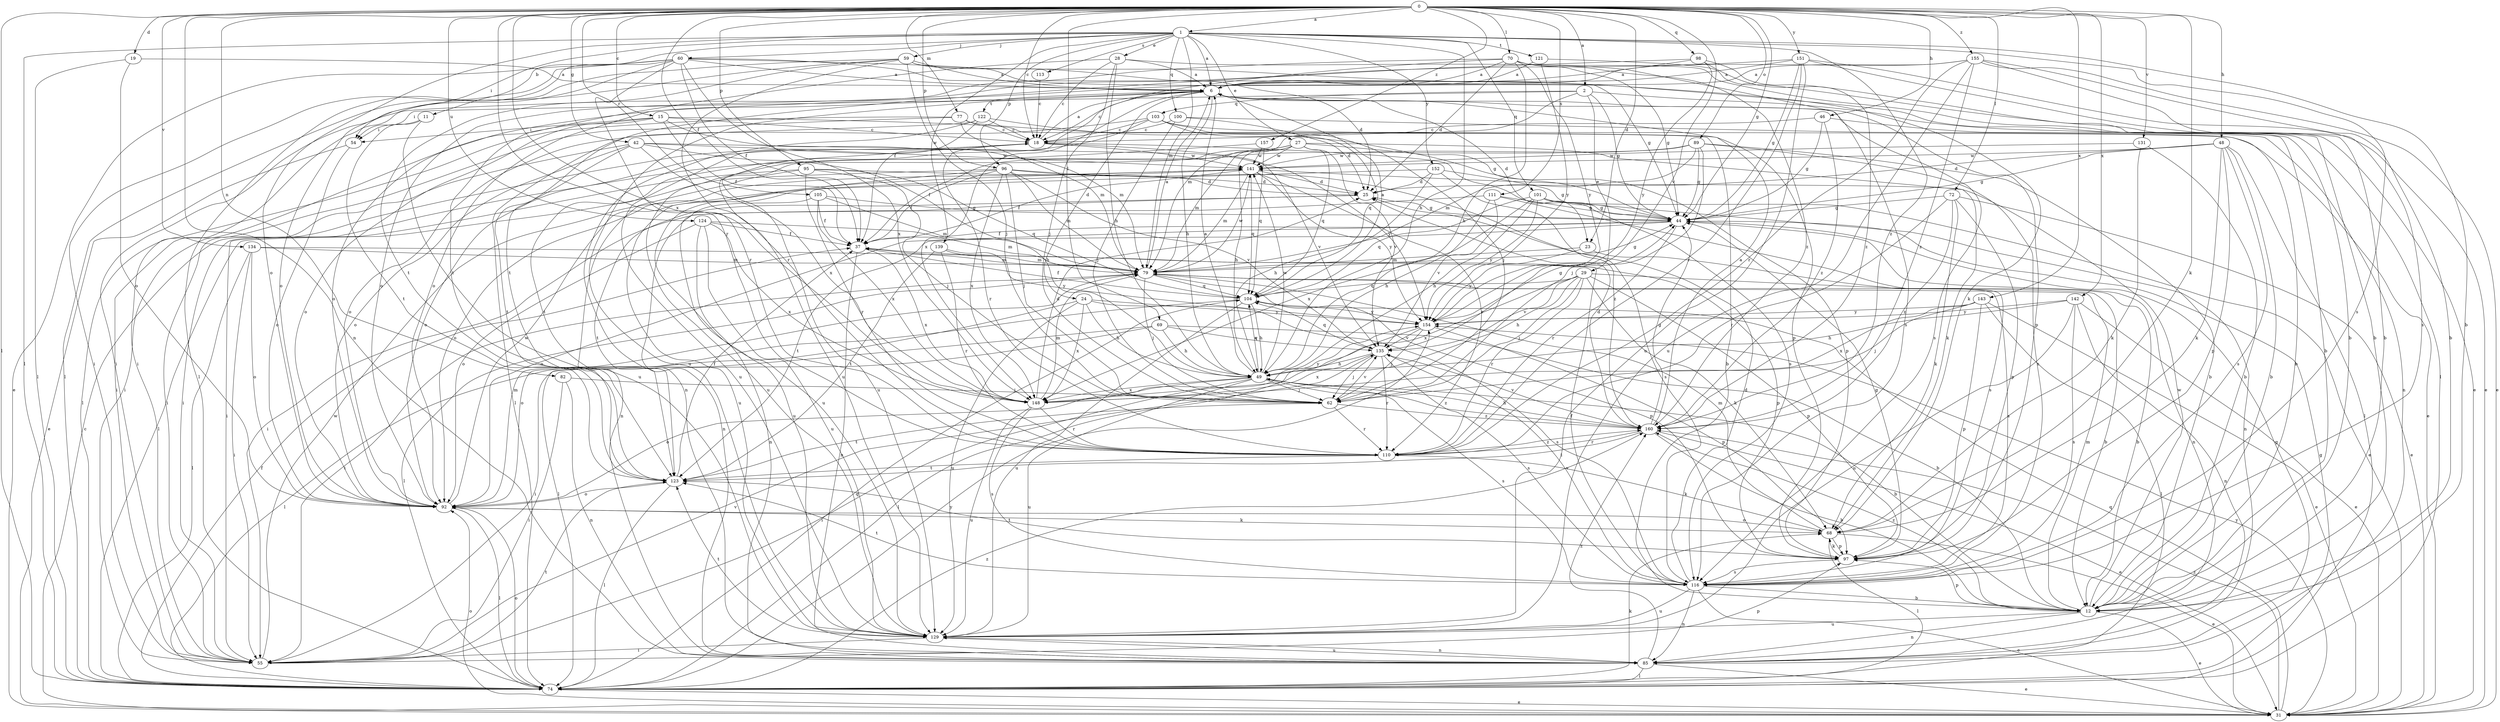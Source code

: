 strict digraph  {
0;
1;
2;
6;
11;
12;
15;
18;
19;
23;
24;
25;
27;
28;
29;
31;
37;
42;
44;
46;
48;
49;
54;
55;
59;
60;
62;
68;
69;
70;
72;
74;
77;
79;
82;
85;
89;
92;
95;
96;
97;
98;
100;
101;
103;
104;
105;
110;
111;
113;
116;
121;
122;
123;
124;
129;
131;
134;
135;
139;
141;
142;
143;
148;
151;
152;
154;
155;
157;
160;
0 -> 1  [label=a];
0 -> 2  [label=a];
0 -> 15  [label=c];
0 -> 18  [label=c];
0 -> 19  [label=d];
0 -> 23  [label=d];
0 -> 37  [label=f];
0 -> 42  [label=g];
0 -> 44  [label=g];
0 -> 46  [label=h];
0 -> 48  [label=h];
0 -> 68  [label=k];
0 -> 69  [label=l];
0 -> 70  [label=l];
0 -> 72  [label=l];
0 -> 74  [label=l];
0 -> 77  [label=m];
0 -> 82  [label=n];
0 -> 85  [label=n];
0 -> 89  [label=o];
0 -> 95  [label=p];
0 -> 96  [label=p];
0 -> 98  [label=q];
0 -> 105  [label=r];
0 -> 110  [label=r];
0 -> 111  [label=s];
0 -> 124  [label=u];
0 -> 131  [label=v];
0 -> 134  [label=v];
0 -> 135  [label=v];
0 -> 142  [label=x];
0 -> 143  [label=x];
0 -> 148  [label=x];
0 -> 151  [label=y];
0 -> 155  [label=z];
0 -> 157  [label=z];
1 -> 6  [label=a];
1 -> 11  [label=b];
1 -> 12  [label=b];
1 -> 27  [label=e];
1 -> 28  [label=e];
1 -> 49  [label=h];
1 -> 54  [label=i];
1 -> 59  [label=j];
1 -> 60  [label=j];
1 -> 74  [label=l];
1 -> 79  [label=m];
1 -> 92  [label=o];
1 -> 96  [label=p];
1 -> 100  [label=q];
1 -> 101  [label=q];
1 -> 113  [label=s];
1 -> 116  [label=s];
1 -> 121  [label=t];
1 -> 139  [label=w];
1 -> 152  [label=y];
1 -> 160  [label=z];
2 -> 12  [label=b];
2 -> 29  [label=e];
2 -> 44  [label=g];
2 -> 54  [label=i];
2 -> 79  [label=m];
2 -> 103  [label=q];
6 -> 18  [label=c];
6 -> 23  [label=d];
6 -> 24  [label=d];
6 -> 49  [label=h];
6 -> 92  [label=o];
6 -> 97  [label=p];
6 -> 116  [label=s];
6 -> 122  [label=t];
6 -> 129  [label=u];
6 -> 148  [label=x];
11 -> 54  [label=i];
11 -> 123  [label=t];
11 -> 129  [label=u];
12 -> 31  [label=e];
12 -> 79  [label=m];
12 -> 85  [label=n];
12 -> 97  [label=p];
12 -> 129  [label=u];
12 -> 141  [label=w];
12 -> 160  [label=z];
15 -> 12  [label=b];
15 -> 18  [label=c];
15 -> 37  [label=f];
15 -> 54  [label=i];
15 -> 55  [label=i];
15 -> 79  [label=m];
15 -> 92  [label=o];
18 -> 6  [label=a];
18 -> 92  [label=o];
18 -> 110  [label=r];
18 -> 116  [label=s];
18 -> 123  [label=t];
18 -> 135  [label=v];
18 -> 141  [label=w];
19 -> 6  [label=a];
19 -> 74  [label=l];
19 -> 92  [label=o];
23 -> 79  [label=m];
23 -> 116  [label=s];
23 -> 154  [label=y];
24 -> 49  [label=h];
24 -> 74  [label=l];
24 -> 116  [label=s];
24 -> 129  [label=u];
24 -> 148  [label=x];
24 -> 154  [label=y];
25 -> 44  [label=g];
25 -> 85  [label=n];
25 -> 123  [label=t];
27 -> 37  [label=f];
27 -> 49  [label=h];
27 -> 55  [label=i];
27 -> 68  [label=k];
27 -> 79  [label=m];
27 -> 97  [label=p];
27 -> 104  [label=q];
27 -> 135  [label=v];
27 -> 141  [label=w];
28 -> 6  [label=a];
28 -> 18  [label=c];
28 -> 49  [label=h];
28 -> 62  [label=j];
28 -> 116  [label=s];
28 -> 123  [label=t];
29 -> 12  [label=b];
29 -> 49  [label=h];
29 -> 62  [label=j];
29 -> 68  [label=k];
29 -> 97  [label=p];
29 -> 104  [label=q];
29 -> 110  [label=r];
29 -> 135  [label=v];
29 -> 148  [label=x];
31 -> 18  [label=c];
31 -> 92  [label=o];
31 -> 104  [label=q];
31 -> 154  [label=y];
31 -> 160  [label=z];
37 -> 79  [label=m];
37 -> 85  [label=n];
37 -> 148  [label=x];
42 -> 49  [label=h];
42 -> 55  [label=i];
42 -> 92  [label=o];
42 -> 123  [label=t];
42 -> 141  [label=w];
42 -> 148  [label=x];
42 -> 154  [label=y];
44 -> 37  [label=f];
44 -> 85  [label=n];
44 -> 92  [label=o];
44 -> 110  [label=r];
44 -> 123  [label=t];
46 -> 18  [label=c];
46 -> 44  [label=g];
46 -> 85  [label=n];
46 -> 160  [label=z];
48 -> 12  [label=b];
48 -> 25  [label=d];
48 -> 44  [label=g];
48 -> 68  [label=k];
48 -> 74  [label=l];
48 -> 97  [label=p];
48 -> 116  [label=s];
48 -> 141  [label=w];
49 -> 6  [label=a];
49 -> 12  [label=b];
49 -> 55  [label=i];
49 -> 62  [label=j];
49 -> 92  [label=o];
49 -> 104  [label=q];
49 -> 116  [label=s];
49 -> 129  [label=u];
49 -> 141  [label=w];
49 -> 148  [label=x];
49 -> 160  [label=z];
54 -> 31  [label=e];
54 -> 92  [label=o];
55 -> 97  [label=p];
55 -> 123  [label=t];
55 -> 135  [label=v];
55 -> 141  [label=w];
59 -> 6  [label=a];
59 -> 25  [label=d];
59 -> 55  [label=i];
59 -> 62  [label=j];
59 -> 68  [label=k];
59 -> 74  [label=l];
59 -> 110  [label=r];
59 -> 123  [label=t];
60 -> 6  [label=a];
60 -> 12  [label=b];
60 -> 31  [label=e];
60 -> 37  [label=f];
60 -> 44  [label=g];
60 -> 55  [label=i];
60 -> 74  [label=l];
60 -> 92  [label=o];
60 -> 110  [label=r];
60 -> 148  [label=x];
62 -> 110  [label=r];
62 -> 123  [label=t];
62 -> 135  [label=v];
62 -> 160  [label=z];
68 -> 31  [label=e];
68 -> 74  [label=l];
68 -> 79  [label=m];
68 -> 92  [label=o];
68 -> 97  [label=p];
69 -> 12  [label=b];
69 -> 49  [label=h];
69 -> 55  [label=i];
69 -> 74  [label=l];
69 -> 135  [label=v];
70 -> 6  [label=a];
70 -> 25  [label=d];
70 -> 37  [label=f];
70 -> 44  [label=g];
70 -> 49  [label=h];
70 -> 55  [label=i];
70 -> 74  [label=l];
70 -> 154  [label=y];
70 -> 160  [label=z];
72 -> 31  [label=e];
72 -> 44  [label=g];
72 -> 68  [label=k];
72 -> 97  [label=p];
72 -> 110  [label=r];
72 -> 160  [label=z];
74 -> 31  [label=e];
74 -> 37  [label=f];
74 -> 44  [label=g];
74 -> 68  [label=k];
74 -> 92  [label=o];
74 -> 104  [label=q];
74 -> 154  [label=y];
74 -> 160  [label=z];
77 -> 18  [label=c];
77 -> 55  [label=i];
77 -> 74  [label=l];
77 -> 79  [label=m];
77 -> 97  [label=p];
79 -> 6  [label=a];
79 -> 12  [label=b];
79 -> 44  [label=g];
79 -> 55  [label=i];
79 -> 62  [label=j];
79 -> 74  [label=l];
79 -> 97  [label=p];
79 -> 104  [label=q];
79 -> 141  [label=w];
82 -> 55  [label=i];
82 -> 62  [label=j];
82 -> 85  [label=n];
85 -> 31  [label=e];
85 -> 44  [label=g];
85 -> 74  [label=l];
85 -> 129  [label=u];
85 -> 160  [label=z];
89 -> 12  [label=b];
89 -> 44  [label=g];
89 -> 62  [label=j];
89 -> 79  [label=m];
89 -> 116  [label=s];
89 -> 129  [label=u];
89 -> 141  [label=w];
92 -> 68  [label=k];
92 -> 74  [label=l];
92 -> 79  [label=m];
92 -> 141  [label=w];
95 -> 25  [label=d];
95 -> 55  [label=i];
95 -> 62  [label=j];
95 -> 85  [label=n];
95 -> 104  [label=q];
95 -> 110  [label=r];
96 -> 25  [label=d];
96 -> 37  [label=f];
96 -> 62  [label=j];
96 -> 74  [label=l];
96 -> 79  [label=m];
96 -> 116  [label=s];
96 -> 129  [label=u];
96 -> 135  [label=v];
96 -> 148  [label=x];
97 -> 44  [label=g];
97 -> 68  [label=k];
97 -> 116  [label=s];
97 -> 123  [label=t];
98 -> 6  [label=a];
98 -> 12  [label=b];
98 -> 123  [label=t];
98 -> 154  [label=y];
98 -> 160  [label=z];
100 -> 12  [label=b];
100 -> 18  [label=c];
100 -> 25  [label=d];
100 -> 62  [label=j];
101 -> 31  [label=e];
101 -> 44  [label=g];
101 -> 49  [label=h];
101 -> 85  [label=n];
101 -> 104  [label=q];
101 -> 148  [label=x];
101 -> 154  [label=y];
103 -> 18  [label=c];
103 -> 31  [label=e];
103 -> 62  [label=j];
103 -> 92  [label=o];
103 -> 104  [label=q];
103 -> 129  [label=u];
104 -> 6  [label=a];
104 -> 37  [label=f];
104 -> 49  [label=h];
104 -> 92  [label=o];
104 -> 129  [label=u];
104 -> 154  [label=y];
105 -> 37  [label=f];
105 -> 44  [label=g];
105 -> 79  [label=m];
105 -> 129  [label=u];
105 -> 148  [label=x];
110 -> 68  [label=k];
110 -> 123  [label=t];
110 -> 160  [label=z];
111 -> 44  [label=g];
111 -> 49  [label=h];
111 -> 55  [label=i];
111 -> 116  [label=s];
111 -> 135  [label=v];
113 -> 18  [label=c];
116 -> 12  [label=b];
116 -> 25  [label=d];
116 -> 31  [label=e];
116 -> 37  [label=f];
116 -> 85  [label=n];
116 -> 123  [label=t];
116 -> 129  [label=u];
116 -> 135  [label=v];
121 -> 6  [label=a];
121 -> 31  [label=e];
121 -> 154  [label=y];
122 -> 18  [label=c];
122 -> 44  [label=g];
122 -> 74  [label=l];
122 -> 85  [label=n];
122 -> 129  [label=u];
123 -> 37  [label=f];
123 -> 74  [label=l];
123 -> 92  [label=o];
124 -> 37  [label=f];
124 -> 79  [label=m];
124 -> 85  [label=n];
124 -> 92  [label=o];
124 -> 129  [label=u];
124 -> 148  [label=x];
129 -> 55  [label=i];
129 -> 85  [label=n];
129 -> 123  [label=t];
131 -> 12  [label=b];
131 -> 68  [label=k];
131 -> 141  [label=w];
134 -> 55  [label=i];
134 -> 74  [label=l];
134 -> 79  [label=m];
134 -> 92  [label=o];
134 -> 97  [label=p];
135 -> 49  [label=h];
135 -> 62  [label=j];
135 -> 104  [label=q];
135 -> 110  [label=r];
135 -> 116  [label=s];
135 -> 148  [label=x];
139 -> 79  [label=m];
139 -> 110  [label=r];
139 -> 123  [label=t];
139 -> 154  [label=y];
141 -> 25  [label=d];
141 -> 37  [label=f];
141 -> 79  [label=m];
141 -> 104  [label=q];
141 -> 110  [label=r];
141 -> 129  [label=u];
141 -> 154  [label=y];
142 -> 31  [label=e];
142 -> 49  [label=h];
142 -> 85  [label=n];
142 -> 116  [label=s];
142 -> 129  [label=u];
142 -> 154  [label=y];
143 -> 31  [label=e];
143 -> 62  [label=j];
143 -> 74  [label=l];
143 -> 97  [label=p];
143 -> 148  [label=x];
143 -> 154  [label=y];
148 -> 25  [label=d];
148 -> 79  [label=m];
148 -> 110  [label=r];
148 -> 116  [label=s];
148 -> 129  [label=u];
148 -> 154  [label=y];
151 -> 6  [label=a];
151 -> 12  [label=b];
151 -> 31  [label=e];
151 -> 44  [label=g];
151 -> 92  [label=o];
151 -> 110  [label=r];
151 -> 129  [label=u];
152 -> 25  [label=d];
152 -> 44  [label=g];
152 -> 49  [label=h];
152 -> 92  [label=o];
152 -> 160  [label=z];
154 -> 44  [label=g];
154 -> 62  [label=j];
154 -> 74  [label=l];
154 -> 97  [label=p];
154 -> 135  [label=v];
155 -> 6  [label=a];
155 -> 12  [label=b];
155 -> 31  [label=e];
155 -> 92  [label=o];
155 -> 110  [label=r];
155 -> 116  [label=s];
155 -> 129  [label=u];
155 -> 160  [label=z];
157 -> 104  [label=q];
157 -> 129  [label=u];
157 -> 141  [label=w];
160 -> 6  [label=a];
160 -> 12  [label=b];
160 -> 25  [label=d];
160 -> 31  [label=e];
160 -> 44  [label=g];
160 -> 49  [label=h];
160 -> 110  [label=r];
160 -> 123  [label=t];
160 -> 135  [label=v];
}
